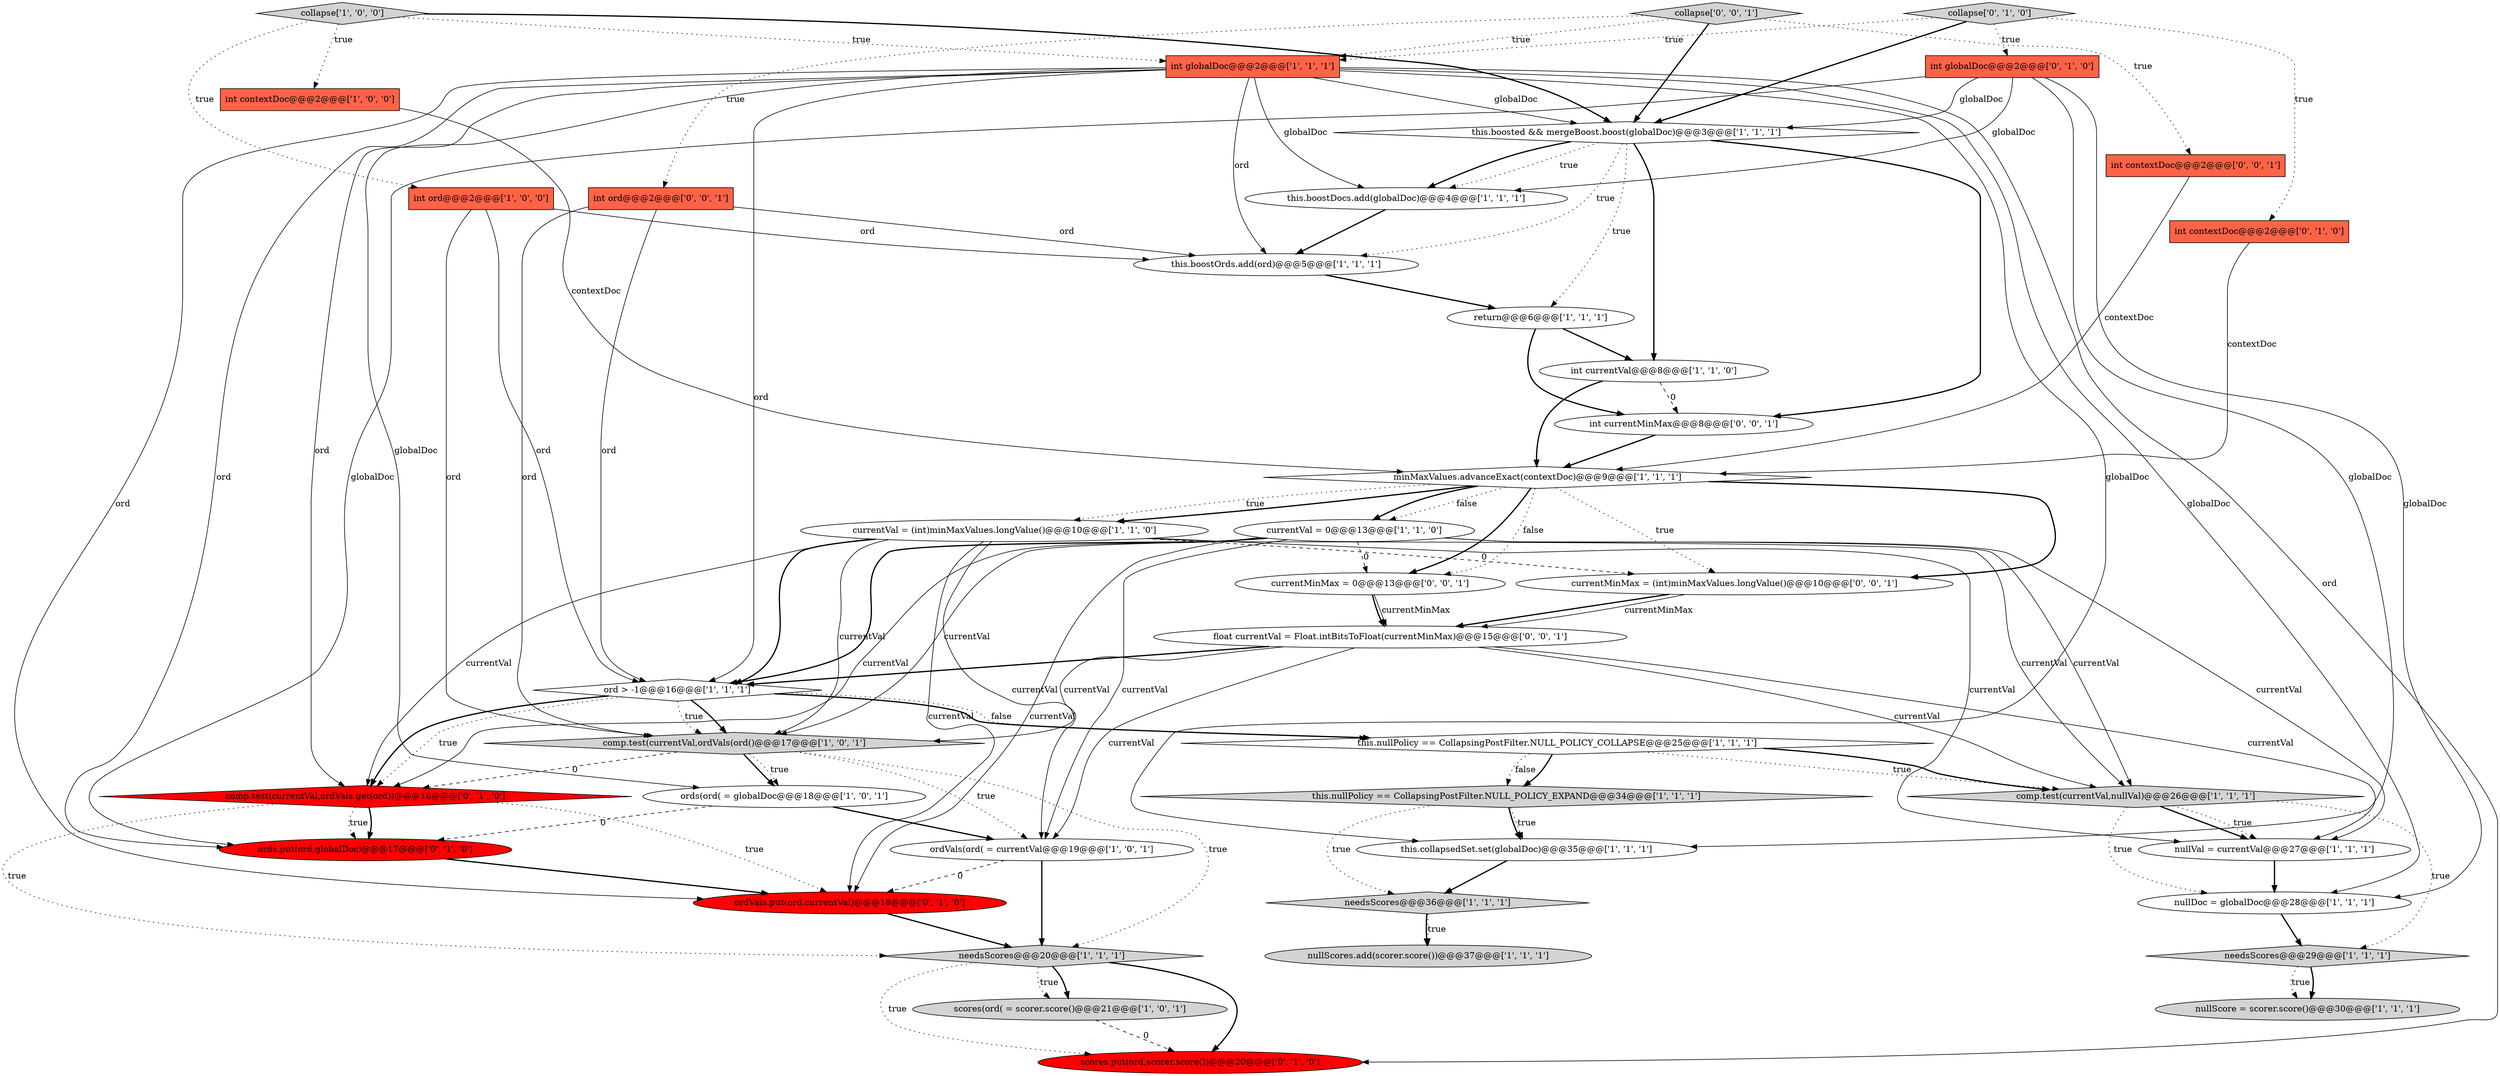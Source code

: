 digraph {
2 [style = filled, label = "return@@@6@@@['1', '1', '1']", fillcolor = white, shape = ellipse image = "AAA0AAABBB1BBB"];
0 [style = filled, label = "nullDoc = globalDoc@@@28@@@['1', '1', '1']", fillcolor = white, shape = ellipse image = "AAA0AAABBB1BBB"];
9 [style = filled, label = "ordVals(ord( = currentVal@@@19@@@['1', '0', '1']", fillcolor = white, shape = ellipse image = "AAA0AAABBB1BBB"];
31 [style = filled, label = "ords.put(ord,globalDoc)@@@17@@@['0', '1', '0']", fillcolor = red, shape = ellipse image = "AAA1AAABBB2BBB"];
1 [style = filled, label = "int ord@@@2@@@['1', '0', '0']", fillcolor = tomato, shape = box image = "AAA0AAABBB1BBB"];
40 [style = filled, label = "int contextDoc@@@2@@@['0', '0', '1']", fillcolor = tomato, shape = box image = "AAA0AAABBB3BBB"];
11 [style = filled, label = "currentVal = 0@@@13@@@['1', '1', '0']", fillcolor = white, shape = ellipse image = "AAA0AAABBB1BBB"];
19 [style = filled, label = "int currentVal@@@8@@@['1', '1', '0']", fillcolor = white, shape = ellipse image = "AAA0AAABBB1BBB"];
33 [style = filled, label = "int globalDoc@@@2@@@['0', '1', '0']", fillcolor = tomato, shape = box image = "AAA0AAABBB2BBB"];
39 [style = filled, label = "float currentVal = Float.intBitsToFloat(currentMinMax)@@@15@@@['0', '0', '1']", fillcolor = white, shape = ellipse image = "AAA0AAABBB3BBB"];
12 [style = filled, label = "collapse['1', '0', '0']", fillcolor = lightgray, shape = diamond image = "AAA0AAABBB1BBB"];
18 [style = filled, label = "comp.test(currentVal,ordVals(ord()@@@17@@@['1', '0', '1']", fillcolor = lightgray, shape = diamond image = "AAA0AAABBB1BBB"];
38 [style = filled, label = "currentMinMax = (int)minMaxValues.longValue()@@@10@@@['0', '0', '1']", fillcolor = white, shape = ellipse image = "AAA0AAABBB3BBB"];
16 [style = filled, label = "this.collapsedSet.set(globalDoc)@@@35@@@['1', '1', '1']", fillcolor = white, shape = ellipse image = "AAA0AAABBB1BBB"];
34 [style = filled, label = "comp.test(currentVal,ordVals.get(ord))@@@16@@@['0', '1', '0']", fillcolor = red, shape = diamond image = "AAA1AAABBB2BBB"];
24 [style = filled, label = "comp.test(currentVal,nullVal)@@@26@@@['1', '1', '1']", fillcolor = lightgray, shape = diamond image = "AAA0AAABBB1BBB"];
32 [style = filled, label = "scores.put(ord,scorer.score())@@@20@@@['0', '1', '0']", fillcolor = red, shape = ellipse image = "AAA1AAABBB2BBB"];
37 [style = filled, label = "currentMinMax = 0@@@13@@@['0', '0', '1']", fillcolor = white, shape = ellipse image = "AAA0AAABBB3BBB"];
14 [style = filled, label = "minMaxValues.advanceExact(contextDoc)@@@9@@@['1', '1', '1']", fillcolor = white, shape = diamond image = "AAA0AAABBB1BBB"];
4 [style = filled, label = "needsScores@@@36@@@['1', '1', '1']", fillcolor = lightgray, shape = diamond image = "AAA0AAABBB1BBB"];
26 [style = filled, label = "nullScore = scorer.score()@@@30@@@['1', '1', '1']", fillcolor = lightgray, shape = ellipse image = "AAA0AAABBB1BBB"];
7 [style = filled, label = "this.boosted && mergeBoost.boost(globalDoc)@@@3@@@['1', '1', '1']", fillcolor = white, shape = diamond image = "AAA0AAABBB1BBB"];
17 [style = filled, label = "this.nullPolicy == CollapsingPostFilter.NULL_POLICY_COLLAPSE@@@25@@@['1', '1', '1']", fillcolor = white, shape = diamond image = "AAA0AAABBB1BBB"];
25 [style = filled, label = "scores(ord( = scorer.score()@@@21@@@['1', '0', '1']", fillcolor = lightgray, shape = ellipse image = "AAA0AAABBB1BBB"];
8 [style = filled, label = "ord > -1@@@16@@@['1', '1', '1']", fillcolor = white, shape = diamond image = "AAA0AAABBB1BBB"];
41 [style = filled, label = "collapse['0', '0', '1']", fillcolor = lightgray, shape = diamond image = "AAA0AAABBB3BBB"];
30 [style = filled, label = "int contextDoc@@@2@@@['0', '1', '0']", fillcolor = tomato, shape = box image = "AAA0AAABBB2BBB"];
10 [style = filled, label = "this.nullPolicy == CollapsingPostFilter.NULL_POLICY_EXPAND@@@34@@@['1', '1', '1']", fillcolor = lightgray, shape = diamond image = "AAA0AAABBB1BBB"];
21 [style = filled, label = "nullVal = currentVal@@@27@@@['1', '1', '1']", fillcolor = white, shape = ellipse image = "AAA0AAABBB1BBB"];
35 [style = filled, label = "int ord@@@2@@@['0', '0', '1']", fillcolor = tomato, shape = box image = "AAA0AAABBB3BBB"];
5 [style = filled, label = "nullScores.add(scorer.score())@@@37@@@['1', '1', '1']", fillcolor = lightgray, shape = ellipse image = "AAA0AAABBB1BBB"];
6 [style = filled, label = "int contextDoc@@@2@@@['1', '0', '0']", fillcolor = tomato, shape = box image = "AAA0AAABBB1BBB"];
15 [style = filled, label = "int globalDoc@@@2@@@['1', '1', '1']", fillcolor = tomato, shape = box image = "AAA0AAABBB1BBB"];
29 [style = filled, label = "collapse['0', '1', '0']", fillcolor = lightgray, shape = diamond image = "AAA0AAABBB2BBB"];
3 [style = filled, label = "ords(ord( = globalDoc@@@18@@@['1', '0', '1']", fillcolor = white, shape = ellipse image = "AAA0AAABBB1BBB"];
28 [style = filled, label = "ordVals.put(ord,currentVal)@@@18@@@['0', '1', '0']", fillcolor = red, shape = ellipse image = "AAA1AAABBB2BBB"];
36 [style = filled, label = "int currentMinMax@@@8@@@['0', '0', '1']", fillcolor = white, shape = ellipse image = "AAA0AAABBB3BBB"];
27 [style = filled, label = "needsScores@@@20@@@['1', '1', '1']", fillcolor = lightgray, shape = diamond image = "AAA0AAABBB1BBB"];
13 [style = filled, label = "this.boostOrds.add(ord)@@@5@@@['1', '1', '1']", fillcolor = white, shape = ellipse image = "AAA0AAABBB1BBB"];
20 [style = filled, label = "this.boostDocs.add(globalDoc)@@@4@@@['1', '1', '1']", fillcolor = white, shape = ellipse image = "AAA0AAABBB1BBB"];
23 [style = filled, label = "currentVal = (int)minMaxValues.longValue()@@@10@@@['1', '1', '0']", fillcolor = white, shape = ellipse image = "AAA0AAABBB1BBB"];
22 [style = filled, label = "needsScores@@@29@@@['1', '1', '1']", fillcolor = lightgray, shape = diamond image = "AAA0AAABBB1BBB"];
23->38 [style = dashed, label="0"];
41->15 [style = dotted, label="true"];
15->20 [style = solid, label="globalDoc"];
35->8 [style = solid, label="ord"];
27->32 [style = dotted, label="true"];
18->3 [style = bold, label=""];
11->28 [style = solid, label="currentVal"];
27->32 [style = bold, label=""];
15->8 [style = solid, label="ord"];
15->3 [style = solid, label="globalDoc"];
39->21 [style = solid, label="currentVal"];
6->14 [style = solid, label="contextDoc"];
12->15 [style = dotted, label="true"];
38->39 [style = bold, label=""];
38->39 [style = solid, label="currentMinMax"];
12->7 [style = bold, label=""];
23->9 [style = solid, label="currentVal"];
34->27 [style = dotted, label="true"];
41->40 [style = dotted, label="true"];
24->21 [style = bold, label=""];
18->3 [style = dotted, label="true"];
2->36 [style = bold, label=""];
15->32 [style = solid, label="ord"];
10->4 [style = dotted, label="true"];
23->24 [style = solid, label="currentVal"];
24->21 [style = dotted, label="true"];
10->16 [style = dotted, label="true"];
14->11 [style = bold, label=""];
27->25 [style = bold, label=""];
14->37 [style = bold, label=""];
33->31 [style = solid, label="globalDoc"];
34->28 [style = dotted, label="true"];
39->24 [style = solid, label="currentVal"];
8->34 [style = bold, label=""];
15->31 [style = solid, label="ord"];
39->9 [style = solid, label="currentVal"];
27->25 [style = dotted, label="true"];
21->0 [style = bold, label=""];
3->31 [style = dashed, label="0"];
8->18 [style = bold, label=""];
7->13 [style = dotted, label="true"];
23->28 [style = solid, label="currentVal"];
39->8 [style = bold, label=""];
34->31 [style = bold, label=""];
14->38 [style = bold, label=""];
30->14 [style = solid, label="contextDoc"];
23->8 [style = bold, label=""];
36->14 [style = bold, label=""];
8->34 [style = dotted, label="true"];
8->17 [style = bold, label=""];
34->31 [style = dotted, label="true"];
11->24 [style = solid, label="currentVal"];
15->16 [style = solid, label="globalDoc"];
12->6 [style = dotted, label="true"];
24->22 [style = dotted, label="true"];
24->0 [style = dotted, label="true"];
8->18 [style = dotted, label="true"];
11->8 [style = bold, label=""];
15->7 [style = solid, label="globalDoc"];
31->28 [style = bold, label=""];
11->21 [style = solid, label="currentVal"];
18->27 [style = dotted, label="true"];
23->18 [style = solid, label="currentVal"];
17->10 [style = bold, label=""];
7->2 [style = dotted, label="true"];
4->5 [style = dotted, label="true"];
22->26 [style = bold, label=""];
8->17 [style = dotted, label="false"];
35->18 [style = solid, label="ord"];
20->13 [style = bold, label=""];
14->37 [style = dotted, label="false"];
33->20 [style = solid, label="globalDoc"];
41->35 [style = dotted, label="true"];
17->10 [style = dotted, label="false"];
14->23 [style = dotted, label="true"];
7->20 [style = bold, label=""];
23->21 [style = solid, label="currentVal"];
11->9 [style = solid, label="currentVal"];
39->18 [style = solid, label="currentVal"];
9->27 [style = bold, label=""];
3->9 [style = bold, label=""];
18->34 [style = dashed, label="0"];
19->14 [style = bold, label=""];
14->23 [style = bold, label=""];
15->0 [style = solid, label="globalDoc"];
22->26 [style = dotted, label="true"];
10->16 [style = bold, label=""];
11->34 [style = solid, label="currentVal"];
18->9 [style = dotted, label="true"];
37->39 [style = solid, label="currentMinMax"];
33->7 [style = solid, label="globalDoc"];
16->4 [style = bold, label=""];
14->11 [style = dotted, label="false"];
15->34 [style = solid, label="ord"];
7->19 [style = bold, label=""];
4->5 [style = bold, label=""];
37->39 [style = bold, label=""];
7->36 [style = bold, label=""];
17->24 [style = dotted, label="true"];
13->2 [style = bold, label=""];
2->19 [style = bold, label=""];
25->32 [style = dashed, label="0"];
41->7 [style = bold, label=""];
11->18 [style = solid, label="currentVal"];
15->28 [style = solid, label="ord"];
40->14 [style = solid, label="contextDoc"];
9->28 [style = dashed, label="0"];
12->1 [style = dotted, label="true"];
29->15 [style = dotted, label="true"];
7->20 [style = dotted, label="true"];
33->16 [style = solid, label="globalDoc"];
15->13 [style = solid, label="ord"];
17->24 [style = bold, label=""];
1->8 [style = solid, label="ord"];
14->38 [style = dotted, label="true"];
19->36 [style = dashed, label="0"];
35->13 [style = solid, label="ord"];
0->22 [style = bold, label=""];
1->18 [style = solid, label="ord"];
33->0 [style = solid, label="globalDoc"];
29->30 [style = dotted, label="true"];
29->7 [style = bold, label=""];
11->37 [style = dashed, label="0"];
1->13 [style = solid, label="ord"];
29->33 [style = dotted, label="true"];
28->27 [style = bold, label=""];
23->34 [style = solid, label="currentVal"];
}
